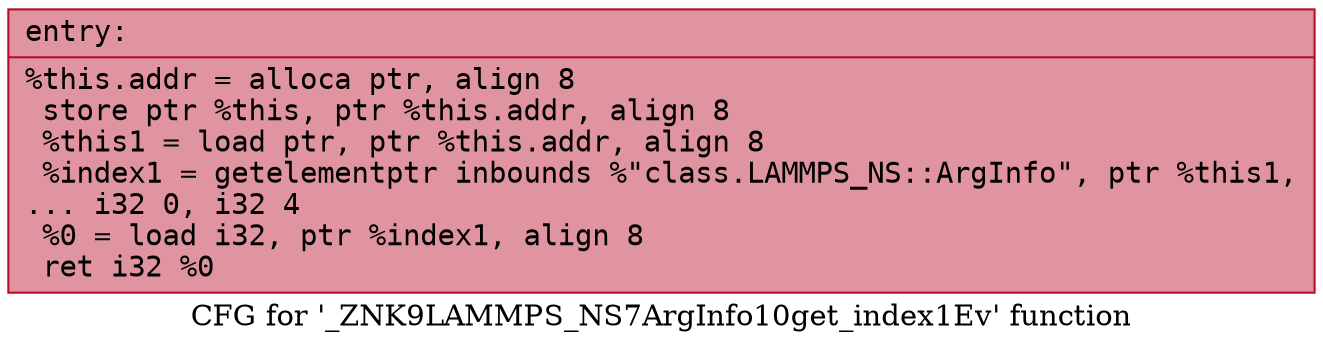 digraph "CFG for '_ZNK9LAMMPS_NS7ArgInfo10get_index1Ev' function" {
	label="CFG for '_ZNK9LAMMPS_NS7ArgInfo10get_index1Ev' function";

	Node0x5584166b7ce0 [shape=record,color="#b70d28ff", style=filled, fillcolor="#b70d2870" fontname="Courier",label="{entry:\l|  %this.addr = alloca ptr, align 8\l  store ptr %this, ptr %this.addr, align 8\l  %this1 = load ptr, ptr %this.addr, align 8\l  %index1 = getelementptr inbounds %\"class.LAMMPS_NS::ArgInfo\", ptr %this1,\l... i32 0, i32 4\l  %0 = load i32, ptr %index1, align 8\l  ret i32 %0\l}"];
}
